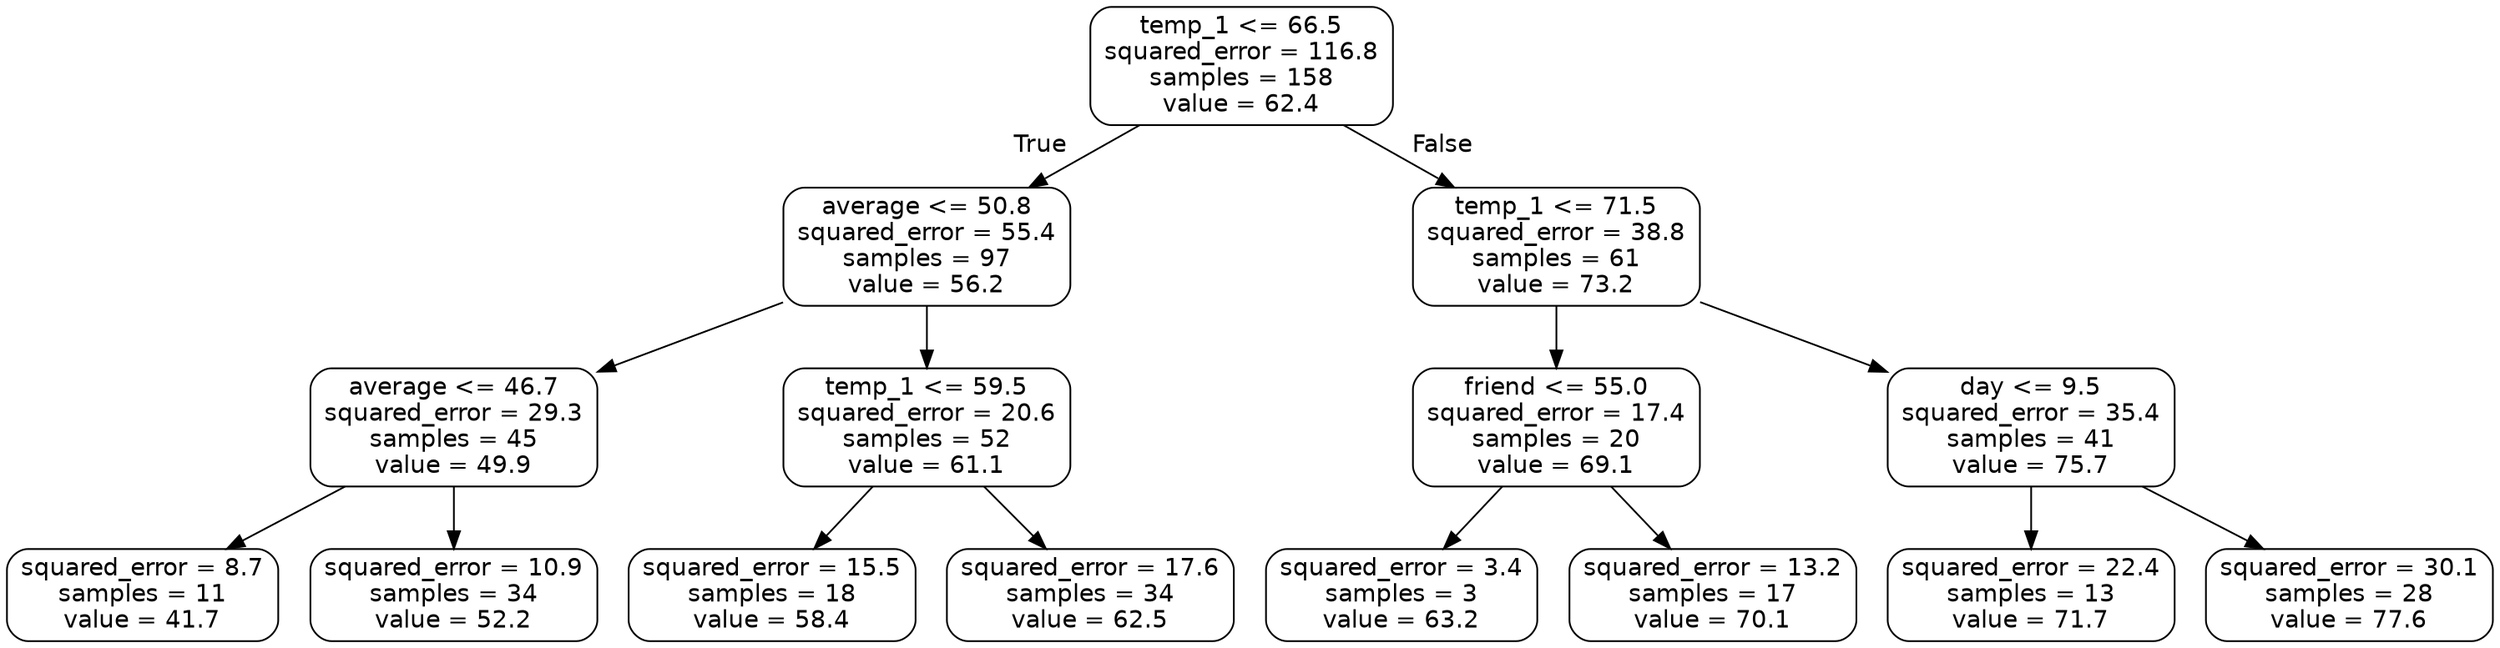 digraph Tree {
node [shape=box, style="rounded", color="black", fontname="helvetica"] ;
edge [fontname="helvetica"] ;
0 [label="temp_1 <= 66.5\nsquared_error = 116.8\nsamples = 158\nvalue = 62.4"] ;
1 [label="average <= 50.8\nsquared_error = 55.4\nsamples = 97\nvalue = 56.2"] ;
0 -> 1 [labeldistance=2.5, labelangle=45, headlabel="True"] ;
2 [label="average <= 46.7\nsquared_error = 29.3\nsamples = 45\nvalue = 49.9"] ;
1 -> 2 ;
3 [label="squared_error = 8.7\nsamples = 11\nvalue = 41.7"] ;
2 -> 3 ;
4 [label="squared_error = 10.9\nsamples = 34\nvalue = 52.2"] ;
2 -> 4 ;
5 [label="temp_1 <= 59.5\nsquared_error = 20.6\nsamples = 52\nvalue = 61.1"] ;
1 -> 5 ;
6 [label="squared_error = 15.5\nsamples = 18\nvalue = 58.4"] ;
5 -> 6 ;
7 [label="squared_error = 17.6\nsamples = 34\nvalue = 62.5"] ;
5 -> 7 ;
8 [label="temp_1 <= 71.5\nsquared_error = 38.8\nsamples = 61\nvalue = 73.2"] ;
0 -> 8 [labeldistance=2.5, labelangle=-45, headlabel="False"] ;
9 [label="friend <= 55.0\nsquared_error = 17.4\nsamples = 20\nvalue = 69.1"] ;
8 -> 9 ;
10 [label="squared_error = 3.4\nsamples = 3\nvalue = 63.2"] ;
9 -> 10 ;
11 [label="squared_error = 13.2\nsamples = 17\nvalue = 70.1"] ;
9 -> 11 ;
12 [label="day <= 9.5\nsquared_error = 35.4\nsamples = 41\nvalue = 75.7"] ;
8 -> 12 ;
13 [label="squared_error = 22.4\nsamples = 13\nvalue = 71.7"] ;
12 -> 13 ;
14 [label="squared_error = 30.1\nsamples = 28\nvalue = 77.6"] ;
12 -> 14 ;
}